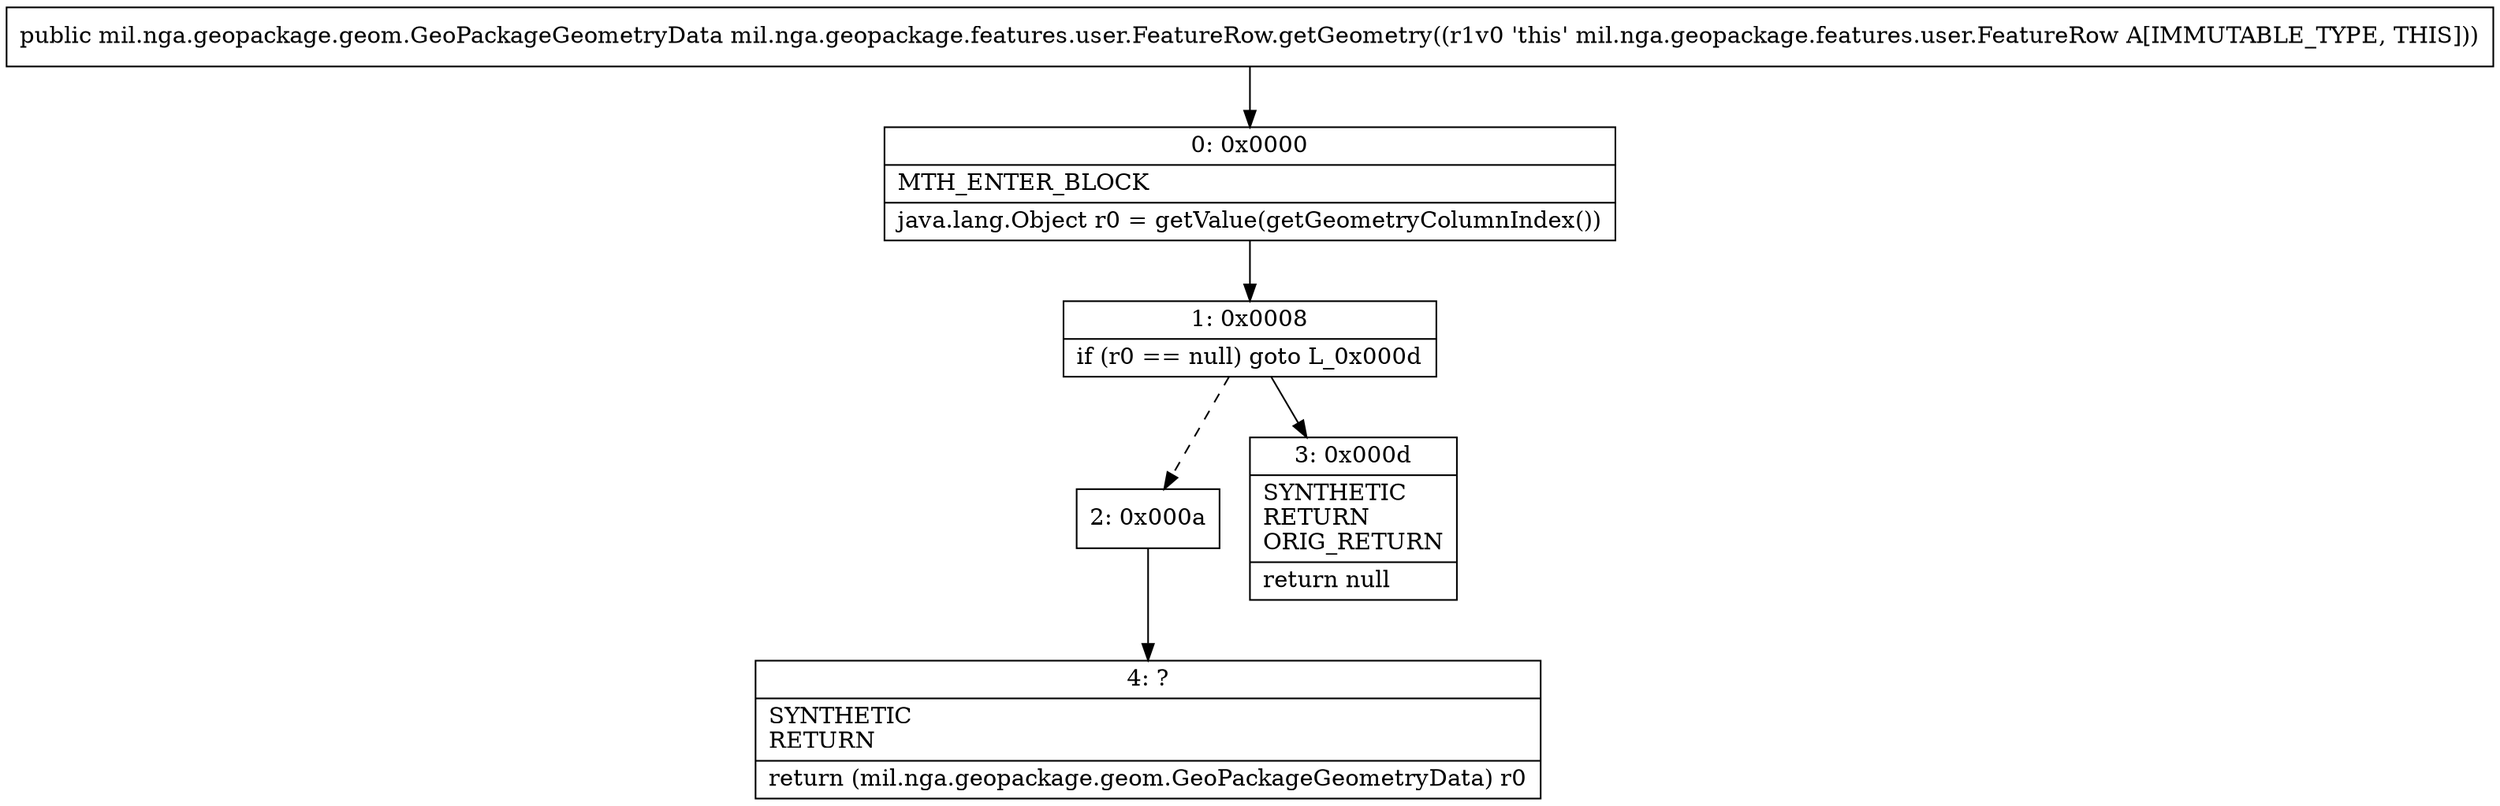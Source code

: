 digraph "CFG formil.nga.geopackage.features.user.FeatureRow.getGeometry()Lmil\/nga\/geopackage\/geom\/GeoPackageGeometryData;" {
Node_0 [shape=record,label="{0\:\ 0x0000|MTH_ENTER_BLOCK\l|java.lang.Object r0 = getValue(getGeometryColumnIndex())\l}"];
Node_1 [shape=record,label="{1\:\ 0x0008|if (r0 == null) goto L_0x000d\l}"];
Node_2 [shape=record,label="{2\:\ 0x000a}"];
Node_3 [shape=record,label="{3\:\ 0x000d|SYNTHETIC\lRETURN\lORIG_RETURN\l|return null\l}"];
Node_4 [shape=record,label="{4\:\ ?|SYNTHETIC\lRETURN\l|return (mil.nga.geopackage.geom.GeoPackageGeometryData) r0\l}"];
MethodNode[shape=record,label="{public mil.nga.geopackage.geom.GeoPackageGeometryData mil.nga.geopackage.features.user.FeatureRow.getGeometry((r1v0 'this' mil.nga.geopackage.features.user.FeatureRow A[IMMUTABLE_TYPE, THIS])) }"];
MethodNode -> Node_0;
Node_0 -> Node_1;
Node_1 -> Node_2[style=dashed];
Node_1 -> Node_3;
Node_2 -> Node_4;
}

